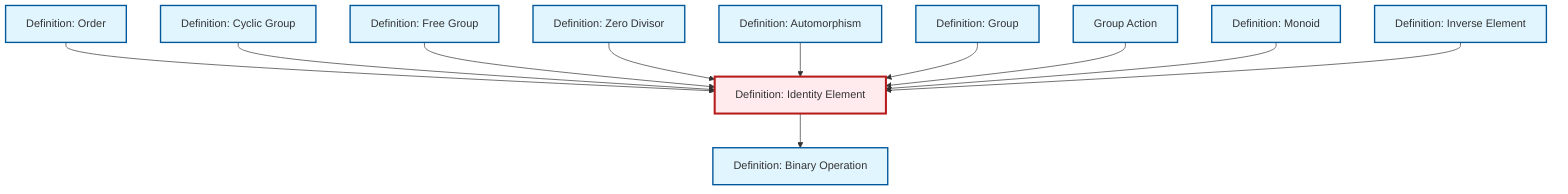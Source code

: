 graph TD
    classDef definition fill:#e1f5fe,stroke:#01579b,stroke-width:2px
    classDef theorem fill:#f3e5f5,stroke:#4a148c,stroke-width:2px
    classDef axiom fill:#fff3e0,stroke:#e65100,stroke-width:2px
    classDef example fill:#e8f5e9,stroke:#1b5e20,stroke-width:2px
    classDef current fill:#ffebee,stroke:#b71c1c,stroke-width:3px
    def-cyclic-group["Definition: Cyclic Group"]:::definition
    def-binary-operation["Definition: Binary Operation"]:::definition
    def-free-group["Definition: Free Group"]:::definition
    def-zero-divisor["Definition: Zero Divisor"]:::definition
    def-group-action["Group Action"]:::definition
    def-identity-element["Definition: Identity Element"]:::definition
    def-inverse-element["Definition: Inverse Element"]:::definition
    def-group["Definition: Group"]:::definition
    def-automorphism["Definition: Automorphism"]:::definition
    def-monoid["Definition: Monoid"]:::definition
    def-order["Definition: Order"]:::definition
    def-order --> def-identity-element
    def-cyclic-group --> def-identity-element
    def-free-group --> def-identity-element
    def-zero-divisor --> def-identity-element
    def-automorphism --> def-identity-element
    def-group --> def-identity-element
    def-group-action --> def-identity-element
    def-monoid --> def-identity-element
    def-identity-element --> def-binary-operation
    def-inverse-element --> def-identity-element
    class def-identity-element current